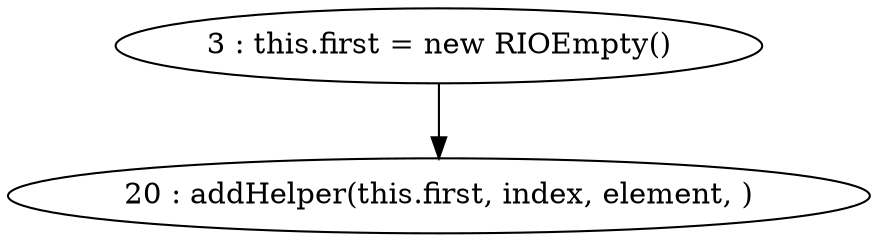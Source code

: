digraph G {
"3 : this.first = new RIOEmpty()"
"3 : this.first = new RIOEmpty()" -> "20 : addHelper(this.first, index, element, )"
"20 : addHelper(this.first, index, element, )"
}